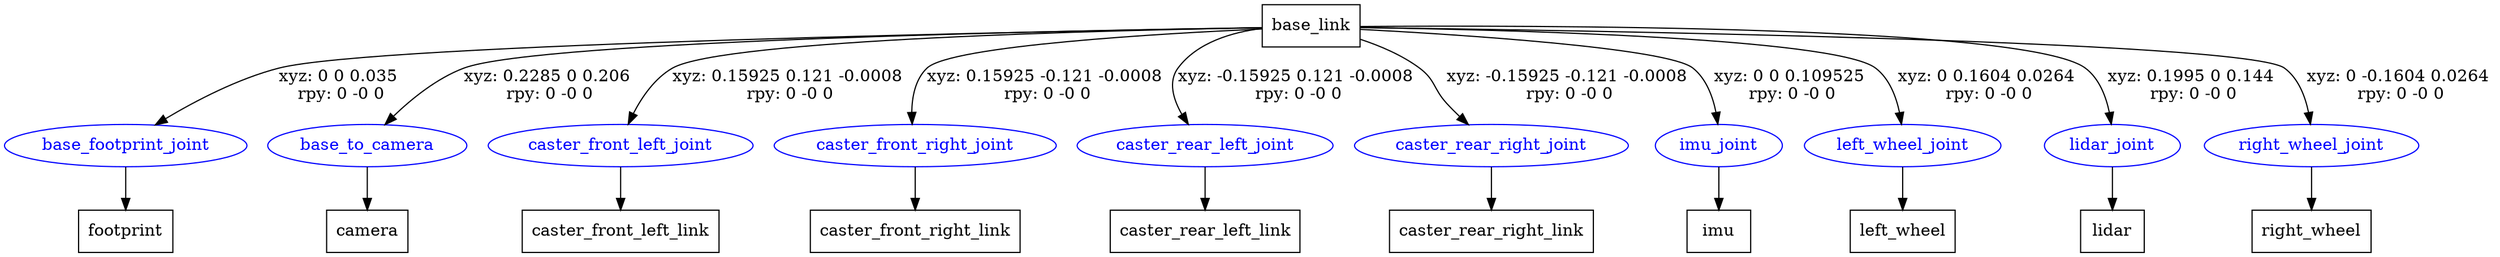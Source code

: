 digraph G {
node [shape=box];
"base_link" [label="base_link"];
"footprint" [label="footprint"];
"camera" [label="camera"];
"caster_front_left_link" [label="caster_front_left_link"];
"caster_front_right_link" [label="caster_front_right_link"];
"caster_rear_left_link" [label="caster_rear_left_link"];
"caster_rear_right_link" [label="caster_rear_right_link"];
"imu" [label="imu"];
"left_wheel" [label="left_wheel"];
"lidar" [label="lidar"];
"right_wheel" [label="right_wheel"];
node [shape=ellipse, color=blue, fontcolor=blue];
"base_link" -> "base_footprint_joint" [label="xyz: 0 0 0.035 \nrpy: 0 -0 0"]
"base_footprint_joint" -> "footprint"
"base_link" -> "base_to_camera" [label="xyz: 0.2285 0 0.206 \nrpy: 0 -0 0"]
"base_to_camera" -> "camera"
"base_link" -> "caster_front_left_joint" [label="xyz: 0.15925 0.121 -0.0008 \nrpy: 0 -0 0"]
"caster_front_left_joint" -> "caster_front_left_link"
"base_link" -> "caster_front_right_joint" [label="xyz: 0.15925 -0.121 -0.0008 \nrpy: 0 -0 0"]
"caster_front_right_joint" -> "caster_front_right_link"
"base_link" -> "caster_rear_left_joint" [label="xyz: -0.15925 0.121 -0.0008 \nrpy: 0 -0 0"]
"caster_rear_left_joint" -> "caster_rear_left_link"
"base_link" -> "caster_rear_right_joint" [label="xyz: -0.15925 -0.121 -0.0008 \nrpy: 0 -0 0"]
"caster_rear_right_joint" -> "caster_rear_right_link"
"base_link" -> "imu_joint" [label="xyz: 0 0 0.109525 \nrpy: 0 -0 0"]
"imu_joint" -> "imu"
"base_link" -> "left_wheel_joint" [label="xyz: 0 0.1604 0.0264 \nrpy: 0 -0 0"]
"left_wheel_joint" -> "left_wheel"
"base_link" -> "lidar_joint" [label="xyz: 0.1995 0 0.144 \nrpy: 0 -0 0"]
"lidar_joint" -> "lidar"
"base_link" -> "right_wheel_joint" [label="xyz: 0 -0.1604 0.0264 \nrpy: 0 -0 0"]
"right_wheel_joint" -> "right_wheel"
}
